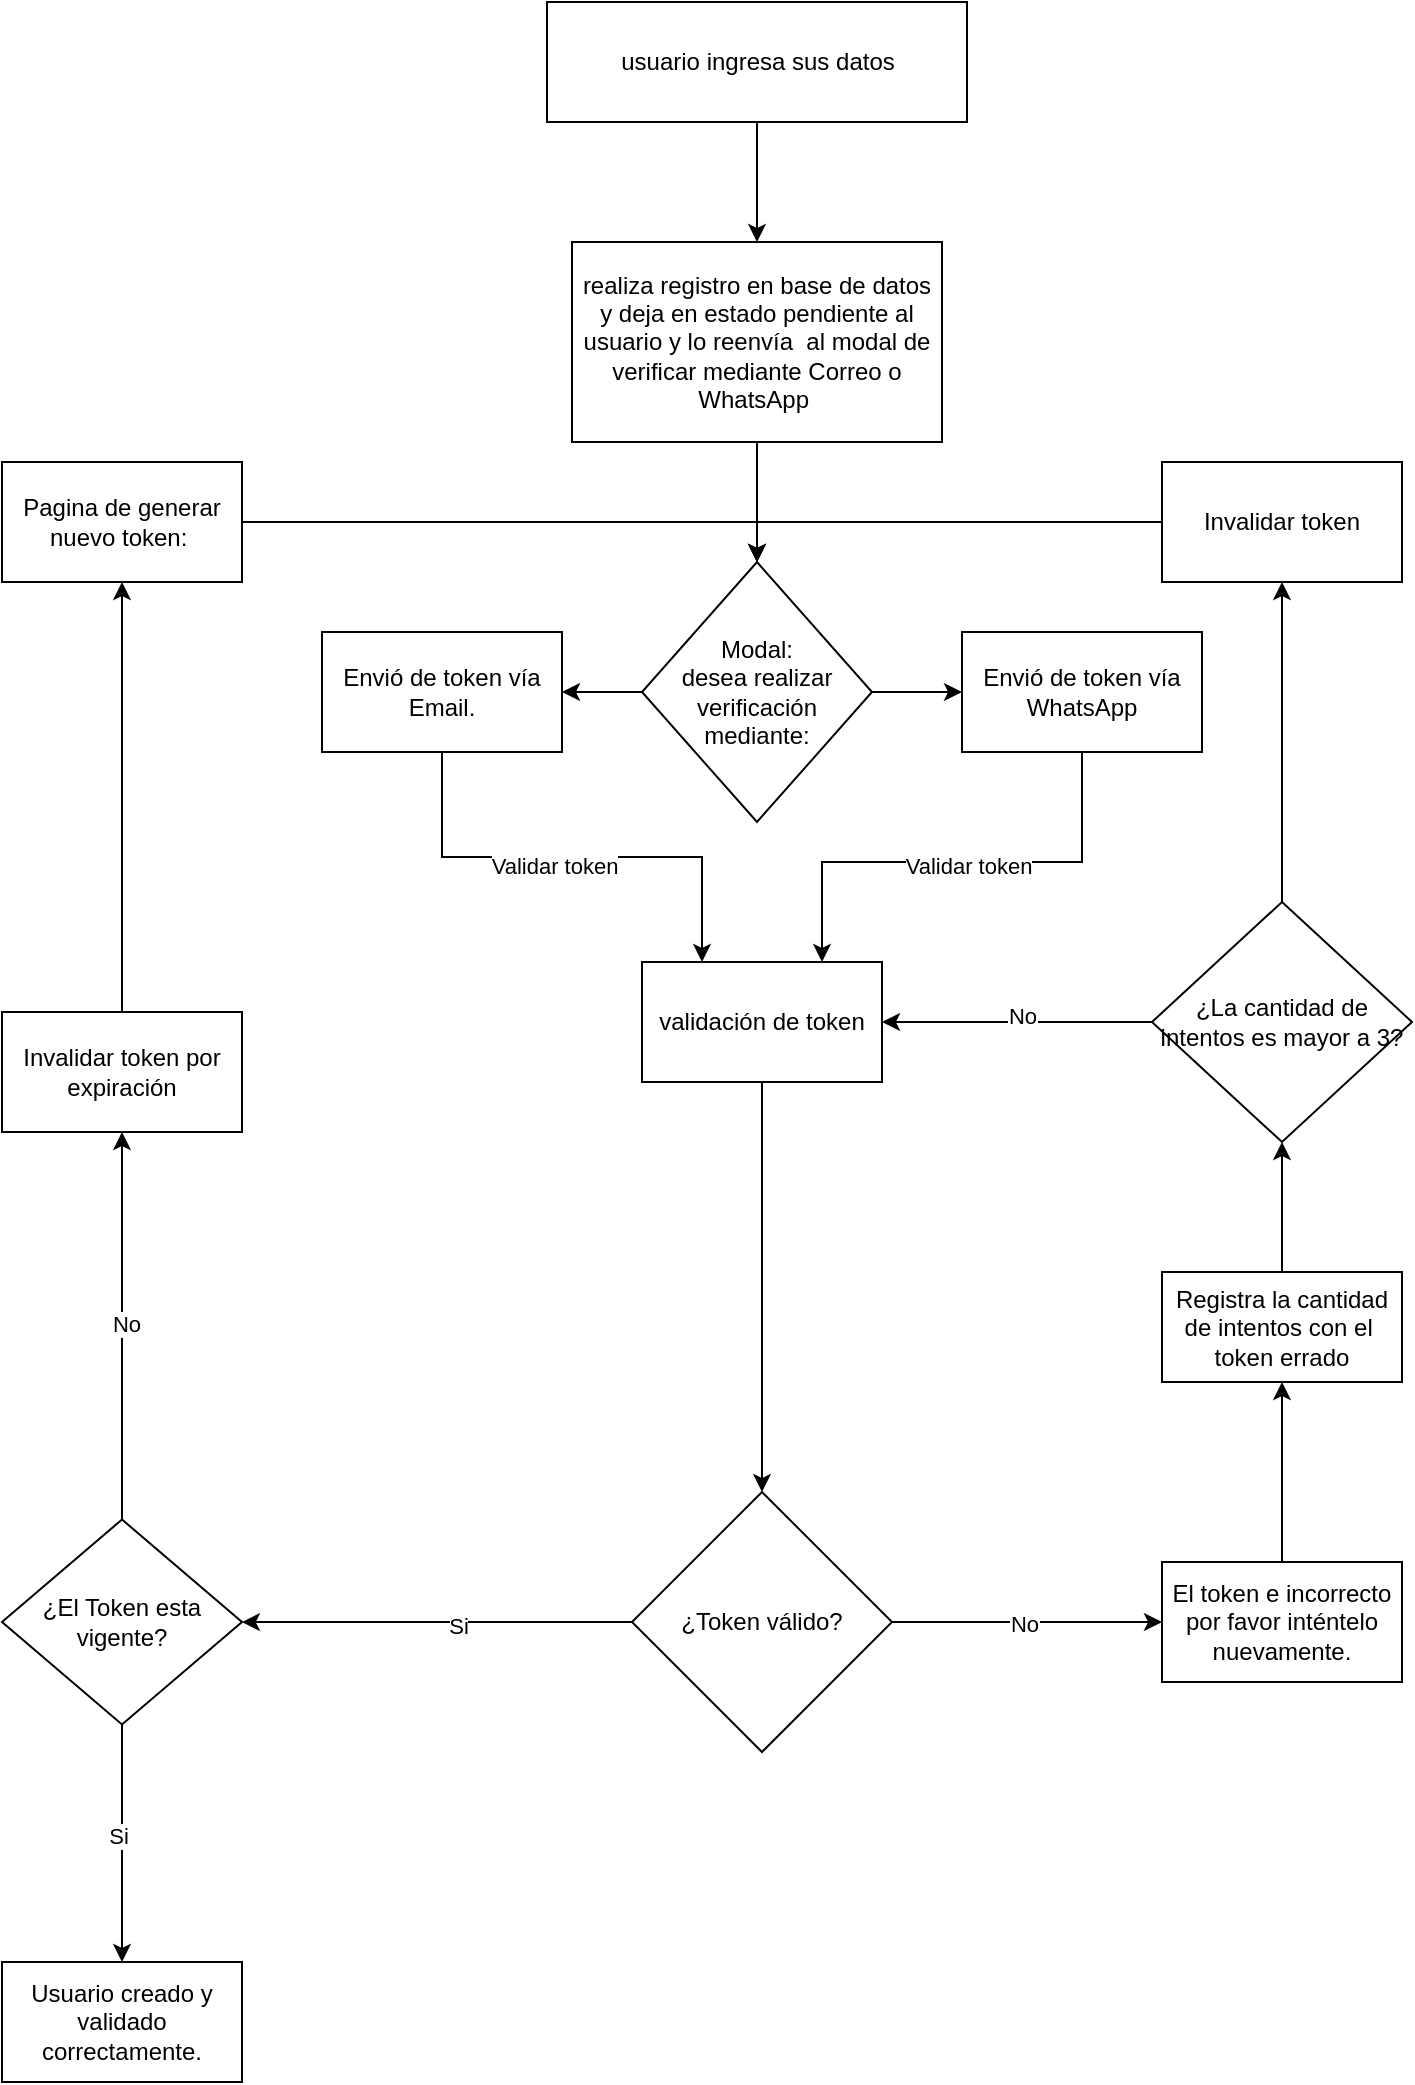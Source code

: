 <mxfile version="28.0.7">
  <diagram name="Página-1" id="UiImWmVIGDlKID6ZrKtW">
    <mxGraphModel dx="1301" dy="691" grid="1" gridSize="10" guides="1" tooltips="1" connect="1" arrows="1" fold="1" page="1" pageScale="1" pageWidth="827" pageHeight="1169" math="0" shadow="0">
      <root>
        <mxCell id="0" />
        <mxCell id="1" parent="0" />
        <mxCell id="lJreIi_V0ZqFMvAKPOmW-2" style="edgeStyle=orthogonalEdgeStyle;rounded=0;orthogonalLoop=1;jettySize=auto;html=1;" parent="1" source="lJreIi_V0ZqFMvAKPOmW-1" target="lJreIi_V0ZqFMvAKPOmW-3" edge="1">
          <mxGeometry relative="1" as="geometry">
            <mxPoint x="365" y="160" as="targetPoint" />
          </mxGeometry>
        </mxCell>
        <mxCell id="lJreIi_V0ZqFMvAKPOmW-1" value="usuario ingresa sus datos" style="rounded=0;whiteSpace=wrap;html=1;" parent="1" vertex="1">
          <mxGeometry x="322.5" y="50" width="210" height="60" as="geometry" />
        </mxCell>
        <mxCell id="lJreIi_V0ZqFMvAKPOmW-7" value="" style="edgeStyle=orthogonalEdgeStyle;rounded=0;orthogonalLoop=1;jettySize=auto;html=1;" parent="1" source="lJreIi_V0ZqFMvAKPOmW-3" target="lJreIi_V0ZqFMvAKPOmW-6" edge="1">
          <mxGeometry relative="1" as="geometry" />
        </mxCell>
        <mxCell id="lJreIi_V0ZqFMvAKPOmW-3" value="realiza registro en base de datos y deja en estado pendiente al usuario y lo reenvía&amp;nbsp; al modal de verificar mediante Correo o WhatsApp&amp;nbsp;" style="rounded=0;whiteSpace=wrap;html=1;" parent="1" vertex="1">
          <mxGeometry x="335" y="170" width="185" height="100" as="geometry" />
        </mxCell>
        <mxCell id="lJreIi_V0ZqFMvAKPOmW-9" value="" style="edgeStyle=orthogonalEdgeStyle;rounded=0;orthogonalLoop=1;jettySize=auto;html=1;" parent="1" source="lJreIi_V0ZqFMvAKPOmW-6" target="lJreIi_V0ZqFMvAKPOmW-8" edge="1">
          <mxGeometry relative="1" as="geometry" />
        </mxCell>
        <mxCell id="lJreIi_V0ZqFMvAKPOmW-11" value="" style="edgeStyle=orthogonalEdgeStyle;rounded=0;orthogonalLoop=1;jettySize=auto;html=1;" parent="1" source="lJreIi_V0ZqFMvAKPOmW-6" target="lJreIi_V0ZqFMvAKPOmW-10" edge="1">
          <mxGeometry relative="1" as="geometry" />
        </mxCell>
        <mxCell id="lJreIi_V0ZqFMvAKPOmW-6" value="Modal:&lt;div&gt;desea realizar verificación mediante:&lt;/div&gt;" style="rhombus;whiteSpace=wrap;html=1;rounded=0;" parent="1" vertex="1">
          <mxGeometry x="370" y="330" width="115" height="130" as="geometry" />
        </mxCell>
        <mxCell id="lJreIi_V0ZqFMvAKPOmW-13" style="edgeStyle=orthogonalEdgeStyle;rounded=0;orthogonalLoop=1;jettySize=auto;html=1;exitX=0.5;exitY=1;exitDx=0;exitDy=0;entryX=0.75;entryY=0;entryDx=0;entryDy=0;" parent="1" source="lJreIi_V0ZqFMvAKPOmW-8" target="lJreIi_V0ZqFMvAKPOmW-14" edge="1">
          <mxGeometry relative="1" as="geometry">
            <mxPoint x="390" y="560" as="targetPoint" />
            <Array as="points">
              <mxPoint x="560" y="480" />
              <mxPoint x="393" y="480" />
            </Array>
          </mxGeometry>
        </mxCell>
        <mxCell id="lJreIi_V0ZqFMvAKPOmW-15" value="Validar token" style="edgeLabel;html=1;align=center;verticalAlign=middle;resizable=0;points=[];" parent="lJreIi_V0ZqFMvAKPOmW-13" vertex="1" connectable="0">
          <mxGeometry x="-0.047" y="2" relative="1" as="geometry">
            <mxPoint as="offset" />
          </mxGeometry>
        </mxCell>
        <mxCell id="lJreIi_V0ZqFMvAKPOmW-8" value="Envió de token vía WhatsApp" style="whiteSpace=wrap;html=1;rounded=0;" parent="1" vertex="1">
          <mxGeometry x="530" y="365" width="120" height="60" as="geometry" />
        </mxCell>
        <mxCell id="lJreIi_V0ZqFMvAKPOmW-12" style="edgeStyle=orthogonalEdgeStyle;rounded=0;orthogonalLoop=1;jettySize=auto;html=1;exitX=0.5;exitY=1;exitDx=0;exitDy=0;entryX=0.25;entryY=0;entryDx=0;entryDy=0;" parent="1" source="lJreIi_V0ZqFMvAKPOmW-10" target="lJreIi_V0ZqFMvAKPOmW-14" edge="1">
          <mxGeometry relative="1" as="geometry">
            <mxPoint x="360" y="550" as="targetPoint" />
          </mxGeometry>
        </mxCell>
        <mxCell id="lJreIi_V0ZqFMvAKPOmW-16" value="Validar token" style="edgeLabel;html=1;align=center;verticalAlign=middle;resizable=0;points=[];" parent="lJreIi_V0ZqFMvAKPOmW-12" vertex="1" connectable="0">
          <mxGeometry x="-0.082" y="-3" relative="1" as="geometry">
            <mxPoint y="1" as="offset" />
          </mxGeometry>
        </mxCell>
        <mxCell id="lJreIi_V0ZqFMvAKPOmW-10" value="Envió de token vía Email." style="whiteSpace=wrap;html=1;rounded=0;" parent="1" vertex="1">
          <mxGeometry x="210" y="365" width="120" height="60" as="geometry" />
        </mxCell>
        <mxCell id="u7ysXeD0bnDgR75l3-0D-32" style="edgeStyle=orthogonalEdgeStyle;rounded=0;orthogonalLoop=1;jettySize=auto;html=1;exitX=0.5;exitY=1;exitDx=0;exitDy=0;entryX=0.5;entryY=0;entryDx=0;entryDy=0;" edge="1" parent="1" source="lJreIi_V0ZqFMvAKPOmW-14" target="lJreIi_V0ZqFMvAKPOmW-26">
          <mxGeometry relative="1" as="geometry" />
        </mxCell>
        <mxCell id="lJreIi_V0ZqFMvAKPOmW-14" value="validación de token" style="rounded=0;whiteSpace=wrap;html=1;" parent="1" vertex="1">
          <mxGeometry x="370" y="530" width="120" height="60" as="geometry" />
        </mxCell>
        <mxCell id="lJreIi_V0ZqFMvAKPOmW-21" value="" style="edgeStyle=orthogonalEdgeStyle;rounded=0;orthogonalLoop=1;jettySize=auto;html=1;exitX=1;exitY=0.5;exitDx=0;exitDy=0;" parent="1" source="lJreIi_V0ZqFMvAKPOmW-26" target="lJreIi_V0ZqFMvAKPOmW-20" edge="1">
          <mxGeometry relative="1" as="geometry">
            <mxPoint x="500" y="860" as="sourcePoint" />
          </mxGeometry>
        </mxCell>
        <mxCell id="lJreIi_V0ZqFMvAKPOmW-25" value="No" style="edgeLabel;html=1;align=center;verticalAlign=middle;resizable=0;points=[];" parent="lJreIi_V0ZqFMvAKPOmW-21" vertex="1" connectable="0">
          <mxGeometry x="-0.03" y="-1" relative="1" as="geometry">
            <mxPoint as="offset" />
          </mxGeometry>
        </mxCell>
        <mxCell id="u7ysXeD0bnDgR75l3-0D-10" value="" style="edgeStyle=orthogonalEdgeStyle;rounded=0;orthogonalLoop=1;jettySize=auto;html=1;" edge="1" parent="1" source="lJreIi_V0ZqFMvAKPOmW-20" target="u7ysXeD0bnDgR75l3-0D-9">
          <mxGeometry relative="1" as="geometry" />
        </mxCell>
        <mxCell id="lJreIi_V0ZqFMvAKPOmW-20" value="El token e incorrecto por favor inténtelo nuevamente." style="whiteSpace=wrap;html=1;rounded=0;" parent="1" vertex="1">
          <mxGeometry x="630" y="830" width="120" height="60" as="geometry" />
        </mxCell>
        <mxCell id="u7ysXeD0bnDgR75l3-0D-36" value="" style="edgeStyle=orthogonalEdgeStyle;rounded=0;orthogonalLoop=1;jettySize=auto;html=1;" edge="1" parent="1" source="lJreIi_V0ZqFMvAKPOmW-26" target="u7ysXeD0bnDgR75l3-0D-35">
          <mxGeometry relative="1" as="geometry" />
        </mxCell>
        <mxCell id="u7ysXeD0bnDgR75l3-0D-40" value="Si" style="edgeLabel;html=1;align=center;verticalAlign=middle;resizable=0;points=[];" vertex="1" connectable="0" parent="u7ysXeD0bnDgR75l3-0D-36">
          <mxGeometry x="-0.106" y="2" relative="1" as="geometry">
            <mxPoint as="offset" />
          </mxGeometry>
        </mxCell>
        <mxCell id="lJreIi_V0ZqFMvAKPOmW-26" value="¿Token válido?" style="rhombus;whiteSpace=wrap;html=1;" parent="1" vertex="1">
          <mxGeometry x="365" y="795" width="130" height="130" as="geometry" />
        </mxCell>
        <mxCell id="lJreIi_V0ZqFMvAKPOmW-40" style="edgeStyle=orthogonalEdgeStyle;rounded=0;orthogonalLoop=1;jettySize=auto;html=1;entryX=0.5;entryY=0;entryDx=0;entryDy=0;exitX=1;exitY=0.5;exitDx=0;exitDy=0;" parent="1" source="lJreIi_V0ZqFMvAKPOmW-27" target="lJreIi_V0ZqFMvAKPOmW-6" edge="1">
          <mxGeometry relative="1" as="geometry">
            <mxPoint x="170" y="310" as="sourcePoint" />
          </mxGeometry>
        </mxCell>
        <mxCell id="lJreIi_V0ZqFMvAKPOmW-27" value="Pagina de generar nuevo token:&lt;span style=&quot;background-color: transparent; color: light-dark(rgb(0, 0, 0), rgb(255, 255, 255));&quot;&gt;&amp;nbsp;&lt;/span&gt;" style="whiteSpace=wrap;html=1;" parent="1" vertex="1">
          <mxGeometry x="50" y="280" width="120" height="60" as="geometry" />
        </mxCell>
        <mxCell id="lJreIi_V0ZqFMvAKPOmW-36" value="Usuario creado y validado correctamente." style="whiteSpace=wrap;html=1;" parent="1" vertex="1">
          <mxGeometry x="50" y="1030" width="120" height="60" as="geometry" />
        </mxCell>
        <mxCell id="u7ysXeD0bnDgR75l3-0D-15" value="" style="edgeStyle=orthogonalEdgeStyle;rounded=0;orthogonalLoop=1;jettySize=auto;html=1;" edge="1" parent="1" source="u7ysXeD0bnDgR75l3-0D-9" target="u7ysXeD0bnDgR75l3-0D-14">
          <mxGeometry relative="1" as="geometry" />
        </mxCell>
        <mxCell id="u7ysXeD0bnDgR75l3-0D-9" value="Registra la cantidad de intentos con el&amp;nbsp; token errado" style="whiteSpace=wrap;html=1;rounded=0;" vertex="1" parent="1">
          <mxGeometry x="630" y="685" width="120" height="55" as="geometry" />
        </mxCell>
        <mxCell id="u7ysXeD0bnDgR75l3-0D-16" style="edgeStyle=orthogonalEdgeStyle;rounded=0;orthogonalLoop=1;jettySize=auto;html=1;entryX=1;entryY=0.5;entryDx=0;entryDy=0;" edge="1" parent="1" source="u7ysXeD0bnDgR75l3-0D-14" target="lJreIi_V0ZqFMvAKPOmW-14">
          <mxGeometry relative="1" as="geometry" />
        </mxCell>
        <mxCell id="u7ysXeD0bnDgR75l3-0D-17" value="No" style="edgeLabel;html=1;align=center;verticalAlign=middle;resizable=0;points=[];" vertex="1" connectable="0" parent="u7ysXeD0bnDgR75l3-0D-16">
          <mxGeometry x="-0.037" y="-3" relative="1" as="geometry">
            <mxPoint as="offset" />
          </mxGeometry>
        </mxCell>
        <mxCell id="u7ysXeD0bnDgR75l3-0D-20" style="edgeStyle=orthogonalEdgeStyle;rounded=0;orthogonalLoop=1;jettySize=auto;html=1;exitX=0.5;exitY=0;exitDx=0;exitDy=0;entryX=0.5;entryY=1;entryDx=0;entryDy=0;" edge="1" parent="1" source="u7ysXeD0bnDgR75l3-0D-14" target="u7ysXeD0bnDgR75l3-0D-21">
          <mxGeometry relative="1" as="geometry">
            <mxPoint x="690" y="350" as="targetPoint" />
          </mxGeometry>
        </mxCell>
        <mxCell id="u7ysXeD0bnDgR75l3-0D-14" value="¿La cantidad de intentos es mayor a 3?" style="rhombus;whiteSpace=wrap;html=1;rounded=0;" vertex="1" parent="1">
          <mxGeometry x="625" y="500" width="130" height="120" as="geometry" />
        </mxCell>
        <mxCell id="u7ysXeD0bnDgR75l3-0D-22" style="edgeStyle=orthogonalEdgeStyle;rounded=0;orthogonalLoop=1;jettySize=auto;html=1;entryX=0.5;entryY=0;entryDx=0;entryDy=0;" edge="1" parent="1" source="u7ysXeD0bnDgR75l3-0D-21" target="lJreIi_V0ZqFMvAKPOmW-6">
          <mxGeometry relative="1" as="geometry" />
        </mxCell>
        <mxCell id="u7ysXeD0bnDgR75l3-0D-21" value="Invalidar token" style="whiteSpace=wrap;html=1;" vertex="1" parent="1">
          <mxGeometry x="630" y="280" width="120" height="60" as="geometry" />
        </mxCell>
        <mxCell id="u7ysXeD0bnDgR75l3-0D-37" style="edgeStyle=orthogonalEdgeStyle;rounded=0;orthogonalLoop=1;jettySize=auto;html=1;entryX=0.5;entryY=0;entryDx=0;entryDy=0;" edge="1" parent="1" source="u7ysXeD0bnDgR75l3-0D-35" target="lJreIi_V0ZqFMvAKPOmW-36">
          <mxGeometry relative="1" as="geometry" />
        </mxCell>
        <mxCell id="u7ysXeD0bnDgR75l3-0D-38" value="Si" style="edgeLabel;html=1;align=center;verticalAlign=middle;resizable=0;points=[];" vertex="1" connectable="0" parent="u7ysXeD0bnDgR75l3-0D-37">
          <mxGeometry x="-0.066" y="-2" relative="1" as="geometry">
            <mxPoint as="offset" />
          </mxGeometry>
        </mxCell>
        <mxCell id="u7ysXeD0bnDgR75l3-0D-42" value="" style="edgeStyle=orthogonalEdgeStyle;rounded=0;orthogonalLoop=1;jettySize=auto;html=1;" edge="1" parent="1" source="u7ysXeD0bnDgR75l3-0D-35" target="u7ysXeD0bnDgR75l3-0D-41">
          <mxGeometry relative="1" as="geometry" />
        </mxCell>
        <mxCell id="u7ysXeD0bnDgR75l3-0D-43" value="No" style="edgeLabel;html=1;align=center;verticalAlign=middle;resizable=0;points=[];" vertex="1" connectable="0" parent="u7ysXeD0bnDgR75l3-0D-42">
          <mxGeometry x="0.018" y="-2" relative="1" as="geometry">
            <mxPoint as="offset" />
          </mxGeometry>
        </mxCell>
        <mxCell id="u7ysXeD0bnDgR75l3-0D-35" value="¿El Token esta vigente?" style="rhombus;whiteSpace=wrap;html=1;" vertex="1" parent="1">
          <mxGeometry x="50" y="808.75" width="120" height="102.5" as="geometry" />
        </mxCell>
        <mxCell id="u7ysXeD0bnDgR75l3-0D-44" style="edgeStyle=orthogonalEdgeStyle;rounded=0;orthogonalLoop=1;jettySize=auto;html=1;exitX=0.5;exitY=0;exitDx=0;exitDy=0;entryX=0.5;entryY=1;entryDx=0;entryDy=0;" edge="1" parent="1" source="u7ysXeD0bnDgR75l3-0D-41" target="lJreIi_V0ZqFMvAKPOmW-27">
          <mxGeometry relative="1" as="geometry" />
        </mxCell>
        <mxCell id="u7ysXeD0bnDgR75l3-0D-41" value="Invalidar token por expiración" style="whiteSpace=wrap;html=1;" vertex="1" parent="1">
          <mxGeometry x="50" y="555" width="120" height="60" as="geometry" />
        </mxCell>
      </root>
    </mxGraphModel>
  </diagram>
</mxfile>
